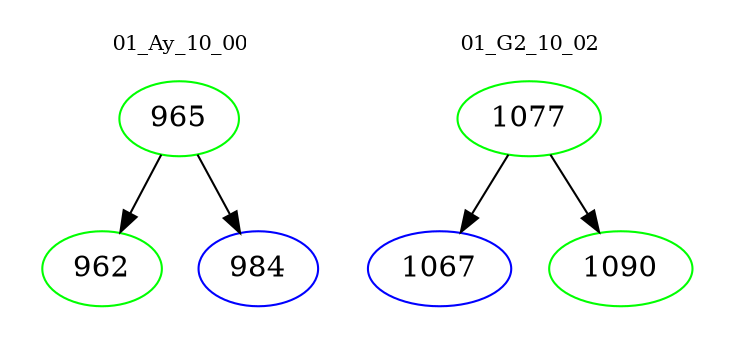 digraph{
subgraph cluster_0 {
color = white
label = "01_Ay_10_00";
fontsize=10;
T0_965 [label="965", color="green"]
T0_965 -> T0_962 [color="black"]
T0_962 [label="962", color="green"]
T0_965 -> T0_984 [color="black"]
T0_984 [label="984", color="blue"]
}
subgraph cluster_1 {
color = white
label = "01_G2_10_02";
fontsize=10;
T1_1077 [label="1077", color="green"]
T1_1077 -> T1_1067 [color="black"]
T1_1067 [label="1067", color="blue"]
T1_1077 -> T1_1090 [color="black"]
T1_1090 [label="1090", color="green"]
}
}
